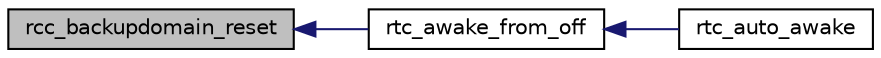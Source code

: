 digraph "rcc_backupdomain_reset"
{
  edge [fontname="Helvetica",fontsize="10",labelfontname="Helvetica",labelfontsize="10"];
  node [fontname="Helvetica",fontsize="10",shape=record];
  rankdir="LR";
  Node1 [label="rcc_backupdomain_reset",height=0.2,width=0.4,color="black", fillcolor="grey75", style="filled", fontcolor="black"];
  Node1 -> Node2 [dir="back",color="midnightblue",fontsize="10",style="solid",fontname="Helvetica"];
  Node2 [label="rtc_awake_from_off",height=0.2,width=0.4,color="black", fillcolor="white", style="filled",URL="$group__rtc__file.html#gaa4fec0b94caffb25d0acde8813a7ef5b"];
  Node2 -> Node3 [dir="back",color="midnightblue",fontsize="10",style="solid",fontname="Helvetica"];
  Node3 [label="rtc_auto_awake",height=0.2,width=0.4,color="black", fillcolor="white", style="filled",URL="$group__rtc__file.html#ga7693c69c9ff726487720b12576a20968"];
}
